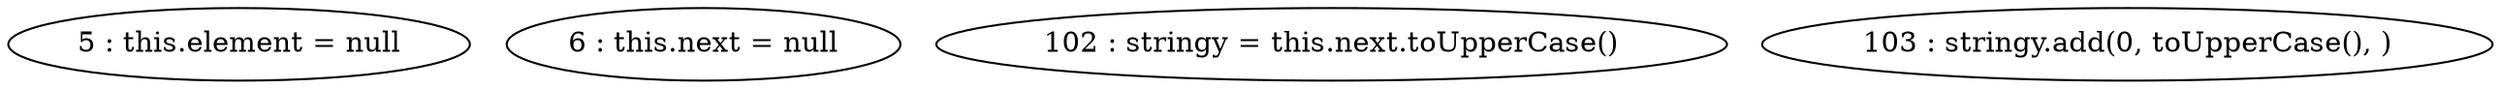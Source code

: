 digraph G {
"5 : this.element = null"
"6 : this.next = null"
"102 : stringy = this.next.toUpperCase()"
"103 : stringy.add(0, toUpperCase(), )"
}